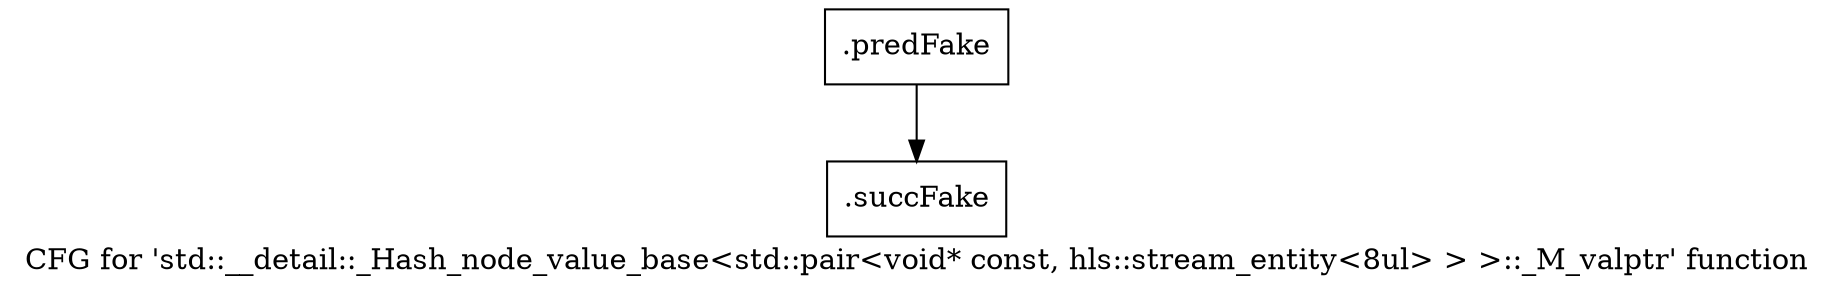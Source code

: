 digraph "CFG for 'std::__detail::_Hash_node_value_base\<std::pair\<void* const, hls::stream_entity\<8ul\> \> \>::_M_valptr' function" {
	label="CFG for 'std::__detail::_Hash_node_value_base\<std::pair\<void* const, hls::stream_entity\<8ul\> \> \>::_M_valptr' function";

	Node0x5a0ea00 [shape=record,filename="",linenumber="",label="{.predFake}"];
	Node0x5a0ea00 -> Node0x60c9800[ callList="" memoryops="" filename="/mnt/xilinx/Vitis_HLS/2021.2/tps/lnx64/gcc-6.2.0/lib/gcc/x86_64-pc-linux-gnu/6.2.0/../../../../include/c++/6.2.0/bits/hashtable_policy.h" execusionnum="25"];
	Node0x60c9800 [shape=record,filename="/mnt/xilinx/Vitis_HLS/2021.2/tps/lnx64/gcc-6.2.0/lib/gcc/x86_64-pc-linux-gnu/6.2.0/../../../../include/c++/6.2.0/bits/hashtable_policy.h",linenumber="250",label="{.succFake}"];
}
